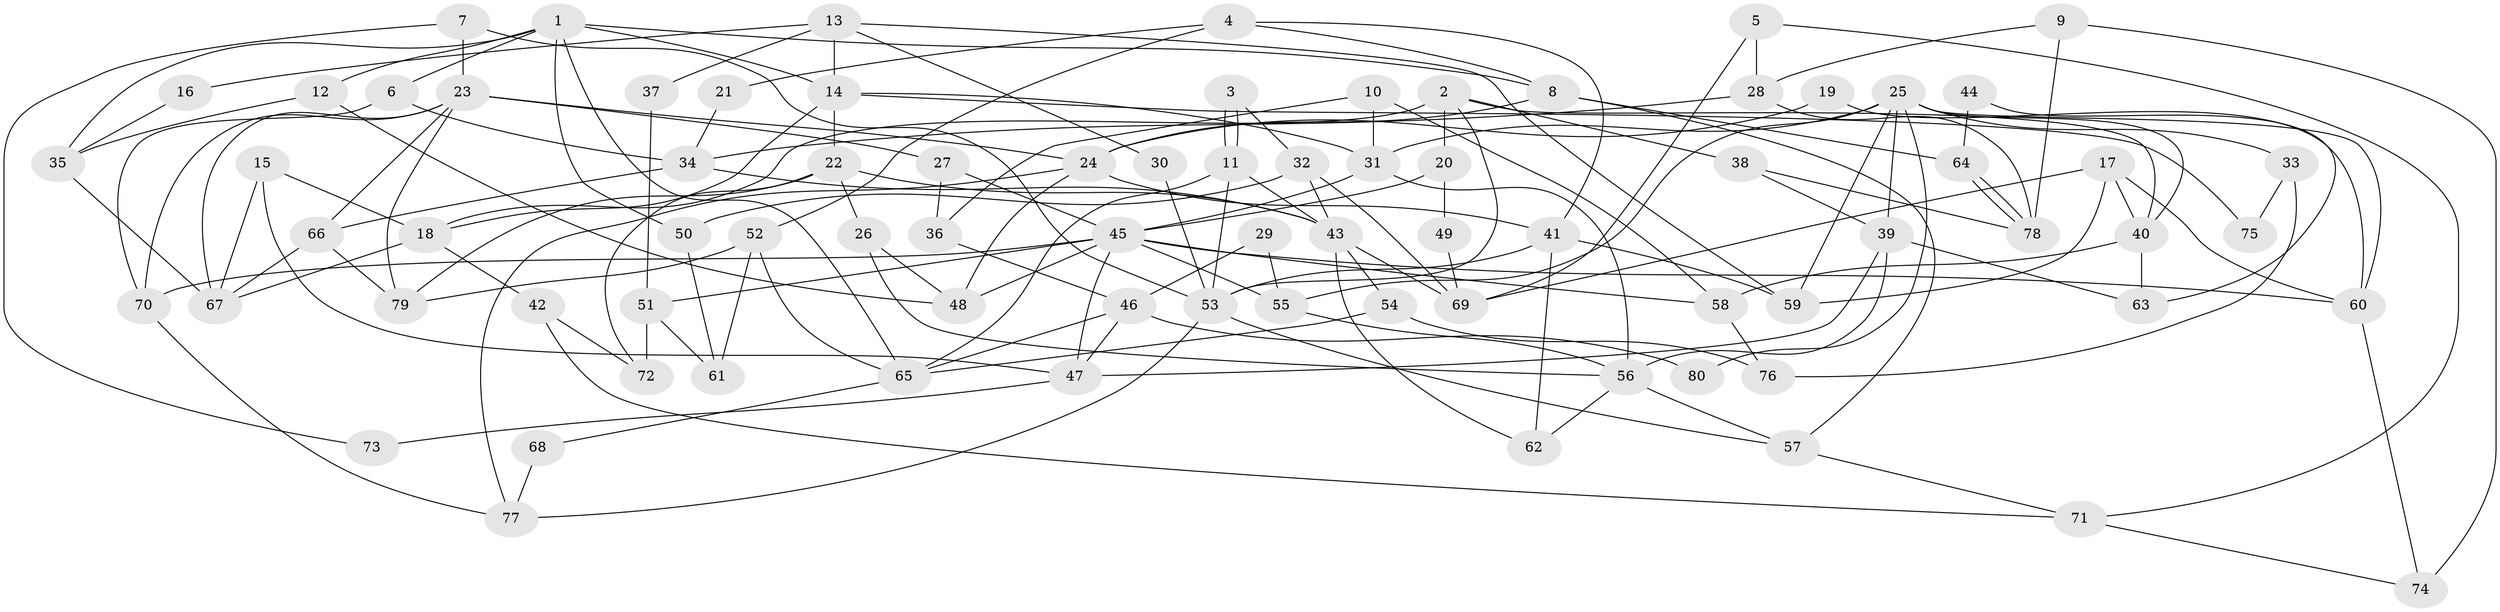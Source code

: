 // coarse degree distribution, {9: 0.09375, 4: 0.15625, 5: 0.125, 8: 0.09375, 10: 0.0625, 7: 0.0625, 3: 0.21875, 11: 0.0625, 2: 0.0625, 6: 0.0625}
// Generated by graph-tools (version 1.1) at 2025/37/03/04/25 23:37:08]
// undirected, 80 vertices, 160 edges
graph export_dot {
  node [color=gray90,style=filled];
  1;
  2;
  3;
  4;
  5;
  6;
  7;
  8;
  9;
  10;
  11;
  12;
  13;
  14;
  15;
  16;
  17;
  18;
  19;
  20;
  21;
  22;
  23;
  24;
  25;
  26;
  27;
  28;
  29;
  30;
  31;
  32;
  33;
  34;
  35;
  36;
  37;
  38;
  39;
  40;
  41;
  42;
  43;
  44;
  45;
  46;
  47;
  48;
  49;
  50;
  51;
  52;
  53;
  54;
  55;
  56;
  57;
  58;
  59;
  60;
  61;
  62;
  63;
  64;
  65;
  66;
  67;
  68;
  69;
  70;
  71;
  72;
  73;
  74;
  75;
  76;
  77;
  78;
  79;
  80;
  1 -- 14;
  1 -- 12;
  1 -- 6;
  1 -- 8;
  1 -- 35;
  1 -- 50;
  1 -- 65;
  2 -- 18;
  2 -- 53;
  2 -- 20;
  2 -- 38;
  2 -- 40;
  3 -- 11;
  3 -- 11;
  3 -- 32;
  4 -- 8;
  4 -- 41;
  4 -- 21;
  4 -- 52;
  5 -- 28;
  5 -- 69;
  5 -- 71;
  6 -- 34;
  6 -- 70;
  7 -- 53;
  7 -- 23;
  7 -- 73;
  8 -- 24;
  8 -- 57;
  8 -- 64;
  9 -- 78;
  9 -- 28;
  9 -- 74;
  10 -- 58;
  10 -- 36;
  10 -- 31;
  11 -- 53;
  11 -- 43;
  11 -- 65;
  12 -- 35;
  12 -- 48;
  13 -- 59;
  13 -- 14;
  13 -- 16;
  13 -- 30;
  13 -- 37;
  14 -- 31;
  14 -- 18;
  14 -- 22;
  14 -- 75;
  15 -- 18;
  15 -- 47;
  15 -- 67;
  16 -- 35;
  17 -- 60;
  17 -- 40;
  17 -- 59;
  17 -- 69;
  18 -- 42;
  18 -- 67;
  19 -- 24;
  19 -- 60;
  20 -- 45;
  20 -- 49;
  21 -- 34;
  22 -- 79;
  22 -- 26;
  22 -- 43;
  22 -- 72;
  23 -- 70;
  23 -- 66;
  23 -- 24;
  23 -- 27;
  23 -- 67;
  23 -- 79;
  24 -- 41;
  24 -- 48;
  24 -- 77;
  25 -- 60;
  25 -- 31;
  25 -- 33;
  25 -- 39;
  25 -- 40;
  25 -- 55;
  25 -- 59;
  25 -- 80;
  26 -- 56;
  26 -- 48;
  27 -- 45;
  27 -- 36;
  28 -- 78;
  28 -- 34;
  29 -- 46;
  29 -- 55;
  30 -- 53;
  31 -- 45;
  31 -- 56;
  32 -- 69;
  32 -- 43;
  32 -- 50;
  33 -- 76;
  33 -- 75;
  34 -- 43;
  34 -- 66;
  35 -- 67;
  36 -- 46;
  37 -- 51;
  38 -- 39;
  38 -- 78;
  39 -- 56;
  39 -- 47;
  39 -- 63;
  40 -- 58;
  40 -- 63;
  41 -- 62;
  41 -- 59;
  41 -- 53;
  42 -- 71;
  42 -- 72;
  43 -- 54;
  43 -- 62;
  43 -- 69;
  44 -- 63;
  44 -- 64;
  45 -- 55;
  45 -- 48;
  45 -- 47;
  45 -- 51;
  45 -- 58;
  45 -- 60;
  45 -- 70;
  46 -- 65;
  46 -- 47;
  46 -- 80;
  47 -- 73;
  49 -- 69;
  50 -- 61;
  51 -- 61;
  51 -- 72;
  52 -- 65;
  52 -- 61;
  52 -- 79;
  53 -- 77;
  53 -- 57;
  54 -- 65;
  54 -- 76;
  55 -- 56;
  56 -- 57;
  56 -- 62;
  57 -- 71;
  58 -- 76;
  60 -- 74;
  64 -- 78;
  64 -- 78;
  65 -- 68;
  66 -- 79;
  66 -- 67;
  68 -- 77;
  70 -- 77;
  71 -- 74;
}
